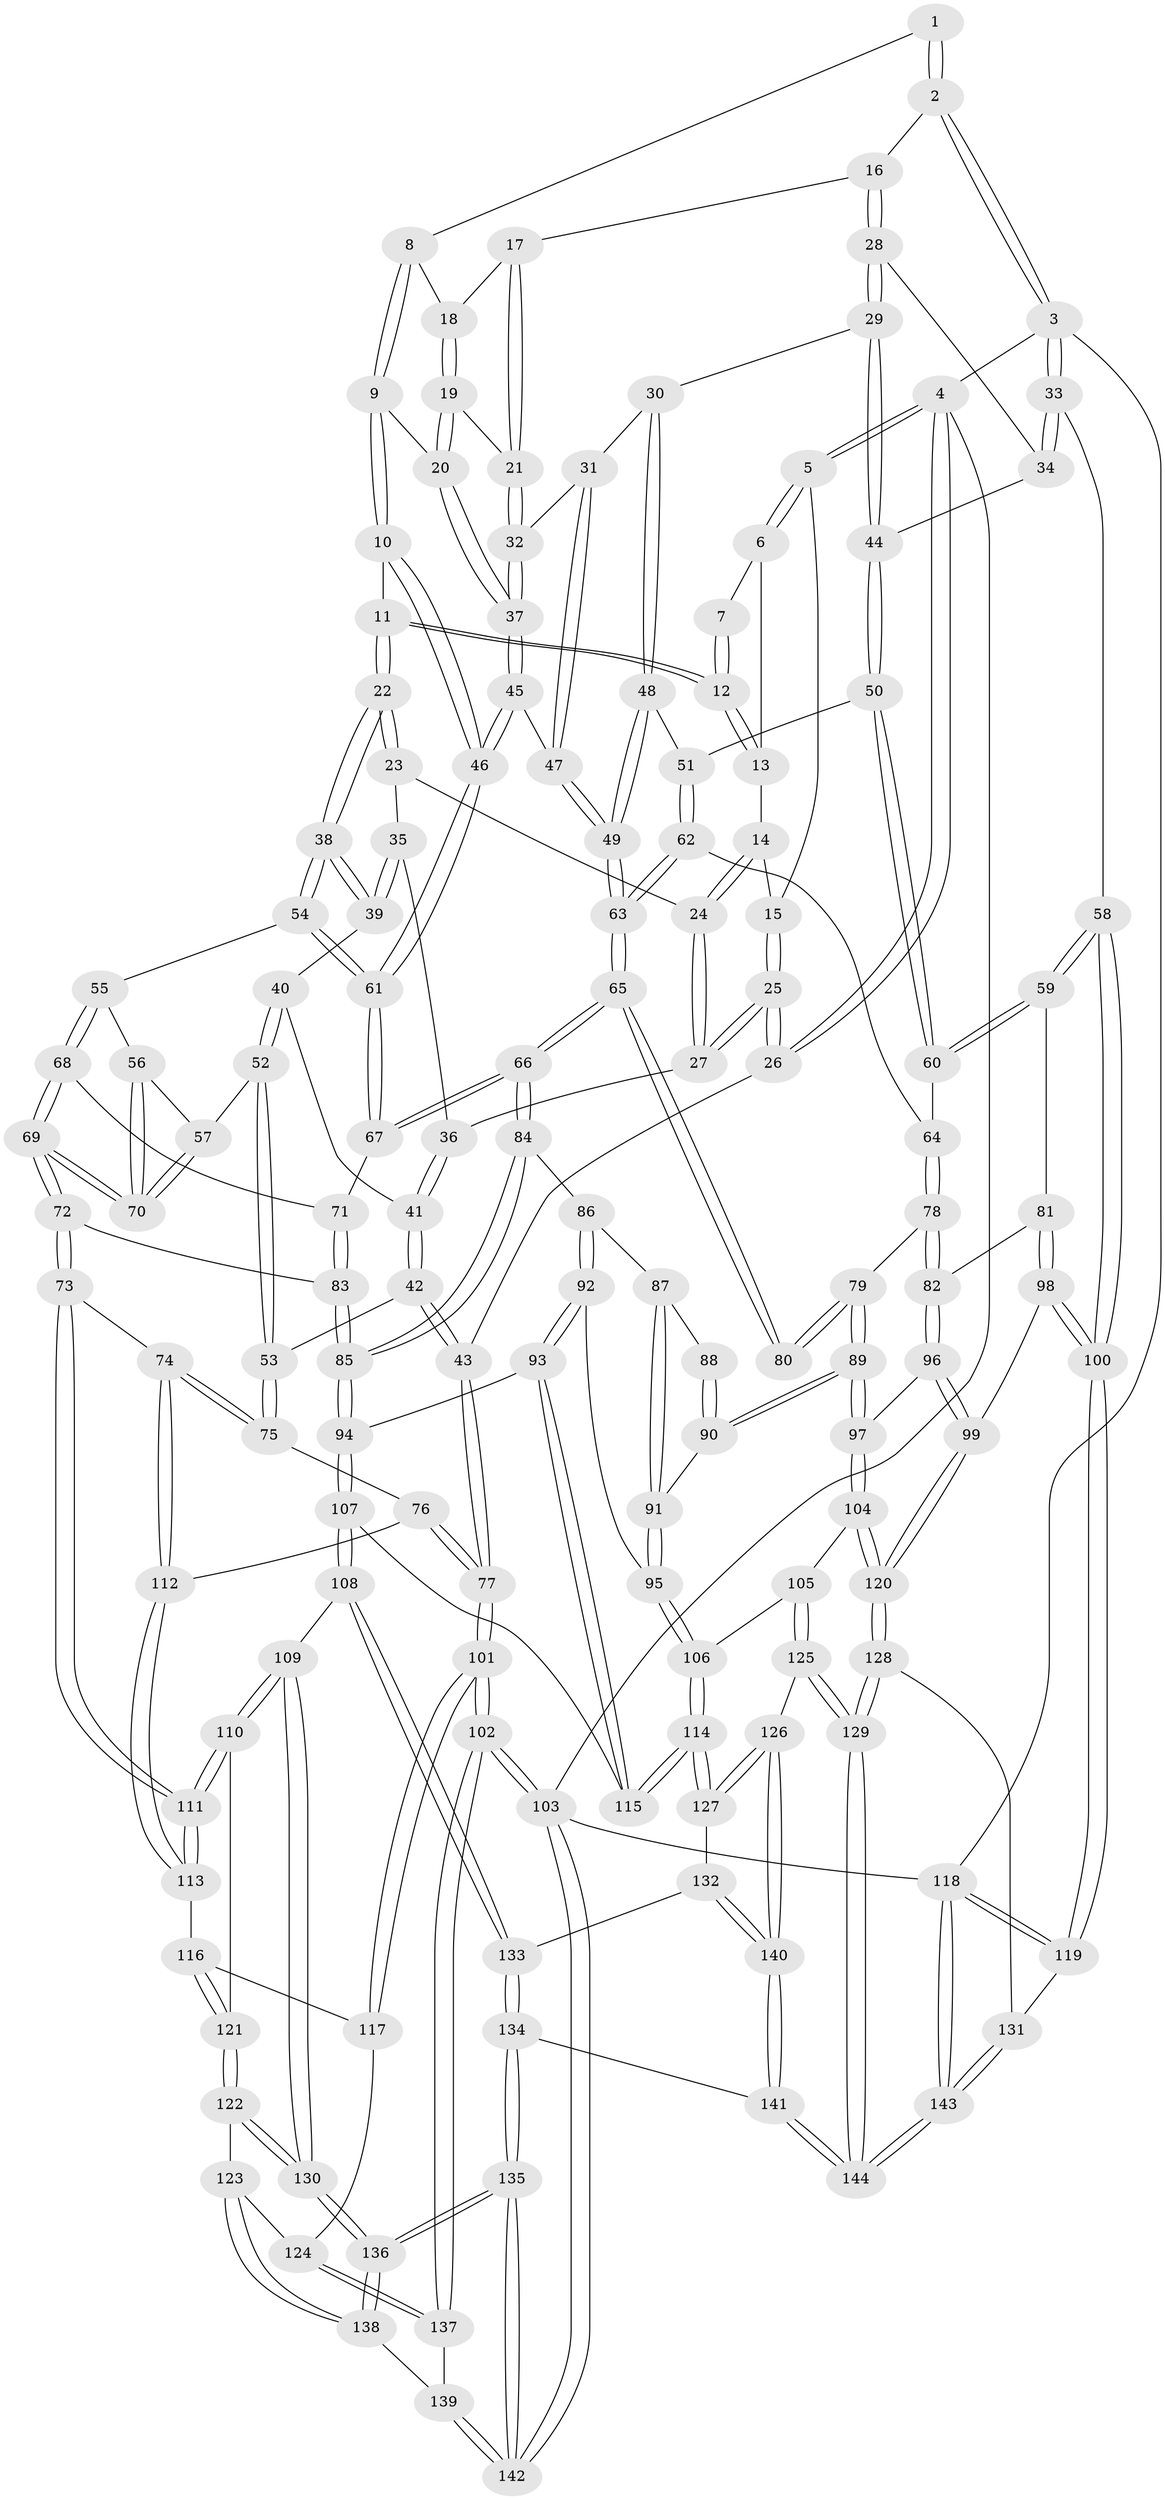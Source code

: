 // coarse degree distribution, {3: 0.41379310344827586, 4: 0.39655172413793105, 5: 0.10344827586206896, 2: 0.08620689655172414}
// Generated by graph-tools (version 1.1) at 2025/54/03/04/25 22:54:32]
// undirected, 144 vertices, 357 edges
graph export_dot {
  node [color=gray90,style=filled];
  1 [pos="+0.5376991718792345+0"];
  2 [pos="+0.8556640758578855+0"];
  3 [pos="+1+0"];
  4 [pos="+0+0"];
  5 [pos="+0+0"];
  6 [pos="+0+0"];
  7 [pos="+0.3569701232936649+0"];
  8 [pos="+0.5001301734347094+0.06473541345176703"];
  9 [pos="+0.4356802063362777+0.1704779263323645"];
  10 [pos="+0.41964936171847045+0.17895466599093177"];
  11 [pos="+0.3425025460153951+0.18962692596153682"];
  12 [pos="+0.31190766473078485+0.07839566927146188"];
  13 [pos="+0.1499233703246092+0.03973272443516189"];
  14 [pos="+0.1406120017986701+0.09729329304474117"];
  15 [pos="+0.09687396256095958+0.1204590861034052"];
  16 [pos="+0.8242699359823155+0"];
  17 [pos="+0.6952753111966028+0.03656425119528258"];
  18 [pos="+0.6075058258283886+0.10751011587386633"];
  19 [pos="+0.6052345719506734+0.12679424378550136"];
  20 [pos="+0.5618194750638731+0.19632462281953766"];
  21 [pos="+0.6665531011577086+0.17588205439240429"];
  22 [pos="+0.33576524098891314+0.19752707961392243"];
  23 [pos="+0.19150885413968693+0.15456165971708485"];
  24 [pos="+0.15879231094122156+0.12205059055624737"];
  25 [pos="+0+0.1917301255381636"];
  26 [pos="+0+0.24000224877525136"];
  27 [pos="+0.09441419751836484+0.20497243022171313"];
  28 [pos="+0.8289467151152516+0.07256269323785236"];
  29 [pos="+0.8115820813386759+0.19081580244692112"];
  30 [pos="+0.8110316492987876+0.1914016164863023"];
  31 [pos="+0.8042206431008865+0.19387513348360305"];
  32 [pos="+0.6709602192553771+0.19330716844356036"];
  33 [pos="+1+0.14661879493553634"];
  34 [pos="+1+0.21327240791887883"];
  35 [pos="+0.12164371699895049+0.21019902098362836"];
  36 [pos="+0.11613097329464936+0.2106847324946456"];
  37 [pos="+0.6161409980215802+0.24884654080572946"];
  38 [pos="+0.3303700070384509+0.21191321481176925"];
  39 [pos="+0.21081593772730234+0.2613820399383415"];
  40 [pos="+0.1976849301689813+0.27447322150147613"];
  41 [pos="+0.12944979815082638+0.26920815355146444"];
  42 [pos="+0.0452684097780875+0.36036264698411363"];
  43 [pos="+0+0.2942070625258194"];
  44 [pos="+0.9285923641303685+0.25983436809061794"];
  45 [pos="+0.6218104638855656+0.29396294735837364"];
  46 [pos="+0.540688891644563+0.35406613442954166"];
  47 [pos="+0.6732209474144788+0.3181473986062411"];
  48 [pos="+0.810135223485746+0.21890294861415965"];
  49 [pos="+0.7412980982738943+0.41142825501372715"];
  50 [pos="+0.9286140030622545+0.2939254099900192"];
  51 [pos="+0.8425799930206825+0.3440562451147414"];
  52 [pos="+0.1508190286163273+0.36381499246168736"];
  53 [pos="+0.10202396155334131+0.3846390903605898"];
  54 [pos="+0.3349911571437055+0.28543053261700435"];
  55 [pos="+0.33421495646452454+0.2906775460858543"];
  56 [pos="+0.2687426991657567+0.33722852684709376"];
  57 [pos="+0.1860549762547658+0.37165046291600495"];
  58 [pos="+1+0.43702196525821724"];
  59 [pos="+1+0.4382407593285088"];
  60 [pos="+0.9751354219480473+0.39547647156357535"];
  61 [pos="+0.5301318571184026+0.3790351149330519"];
  62 [pos="+0.8170289962796291+0.40930600969739017"];
  63 [pos="+0.7454031485344321+0.42138485074598214"];
  64 [pos="+0.8822541401579094+0.4321976396476515"];
  65 [pos="+0.7299920972360959+0.44937411715453324"];
  66 [pos="+0.5470716788191428+0.4658263641428864"];
  67 [pos="+0.5232807424932208+0.42872142887683024"];
  68 [pos="+0.34115770529642375+0.3378020956918254"];
  69 [pos="+0.2597596183848347+0.45514404600565267"];
  70 [pos="+0.2356061580830148+0.4157198540628422"];
  71 [pos="+0.404461948215464+0.4362939439762661"];
  72 [pos="+0.255892239568909+0.5278204959784096"];
  73 [pos="+0.23066551308583014+0.5398550179975"];
  74 [pos="+0.21839403882753694+0.5383706447501734"];
  75 [pos="+0.13118778823522498+0.4588929955619819"];
  76 [pos="+0.017924138951062034+0.5599578790385"];
  77 [pos="+0+0.5397830178808234"];
  78 [pos="+0.8910500257267463+0.49910105928164084"];
  79 [pos="+0.7665796667396555+0.5417207719139854"];
  80 [pos="+0.7305817637772358+0.4538249180996926"];
  81 [pos="+0.9342557513391225+0.556445424373409"];
  82 [pos="+0.9157081339453776+0.5565087576892837"];
  83 [pos="+0.338880872690075+0.5373629568828634"];
  84 [pos="+0.5439065016980483+0.4966082694397129"];
  85 [pos="+0.3985809109623854+0.6023845032907393"];
  86 [pos="+0.5574849557334274+0.5269854068197153"];
  87 [pos="+0.6401612857398495+0.5526108779037706"];
  88 [pos="+0.671749946589804+0.5360311055652363"];
  89 [pos="+0.7775541106852928+0.5956091676556117"];
  90 [pos="+0.6784570015935756+0.5908233611294667"];
  91 [pos="+0.6518748180252069+0.6031700693483233"];
  92 [pos="+0.5645649092375907+0.5806688538583994"];
  93 [pos="+0.527328335935723+0.6441321658247656"];
  94 [pos="+0.4031218023231788+0.6216090977455583"];
  95 [pos="+0.6354518547966446+0.624034901254482"];
  96 [pos="+0.8652281792354195+0.6096416770297742"];
  97 [pos="+0.7897558705365771+0.6172380253840802"];
  98 [pos="+1+0.7149653476904555"];
  99 [pos="+0.9664160671148132+0.7371554034953907"];
  100 [pos="+1+0.7182972070125696"];
  101 [pos="+0+0.6718875715670358"];
  102 [pos="+0+0.874573265945485"];
  103 [pos="+0+1"];
  104 [pos="+0.7500581858551627+0.7155268064115676"];
  105 [pos="+0.7337239747998768+0.7200632024723187"];
  106 [pos="+0.6538345883268182+0.7189816169265572"];
  107 [pos="+0.37602115620627025+0.7253636667240192"];
  108 [pos="+0.33678111280276907+0.7678934474895995"];
  109 [pos="+0.3084689894066188+0.7664276316566561"];
  110 [pos="+0.24855076914299284+0.7433582872030865"];
  111 [pos="+0.24000674690696688+0.7171176635061072"];
  112 [pos="+0.10759342406565536+0.6044707686217304"];
  113 [pos="+0.10801569110308017+0.6355232134860587"];
  114 [pos="+0.5821626671350977+0.7578403592169876"];
  115 [pos="+0.5775439126601456+0.7543267100006827"];
  116 [pos="+0.07394341369559844+0.7162363534690017"];
  117 [pos="+0.05057243047788925+0.7316643334967292"];
  118 [pos="+1+1"];
  119 [pos="+1+0.9045413031903919"];
  120 [pos="+0.8713614123128993+0.818076623923739"];
  121 [pos="+0.2319133398452461+0.7504489349293494"];
  122 [pos="+0.12365726710226811+0.8634058074670918"];
  123 [pos="+0.09161506685974037+0.8492835649738265"];
  124 [pos="+0.08989055442375633+0.848201116041124"];
  125 [pos="+0.6914573246786684+0.9457430289577825"];
  126 [pos="+0.6281932813945701+0.9062695855689059"];
  127 [pos="+0.5764171939482304+0.8076681877101173"];
  128 [pos="+0.8663617158399896+0.8889732438504039"];
  129 [pos="+0.7688868764416532+1"];
  130 [pos="+0.18573026951359925+1"];
  131 [pos="+0.9191747117011797+0.9017277117132183"];
  132 [pos="+0.4492818805649859+0.8721752178775256"];
  133 [pos="+0.3405450257023892+0.7747752500917745"];
  134 [pos="+0.30410929163592393+1"];
  135 [pos="+0.23475786982771343+1"];
  136 [pos="+0.2021503213977201+1"];
  137 [pos="+0+0.8868541625813553"];
  138 [pos="+0.034829346229058686+0.9408427372731507"];
  139 [pos="+0+0.9266971079933498"];
  140 [pos="+0.44806012837229536+1"];
  141 [pos="+0.3542940327442016+1"];
  142 [pos="+0.20734724193663992+1"];
  143 [pos="+1+1"];
  144 [pos="+0.7757473566208681+1"];
  1 -- 2;
  1 -- 2;
  1 -- 8;
  2 -- 3;
  2 -- 3;
  2 -- 16;
  3 -- 4;
  3 -- 33;
  3 -- 33;
  3 -- 118;
  4 -- 5;
  4 -- 5;
  4 -- 26;
  4 -- 26;
  4 -- 103;
  5 -- 6;
  5 -- 6;
  5 -- 15;
  6 -- 7;
  6 -- 13;
  7 -- 12;
  7 -- 12;
  8 -- 9;
  8 -- 9;
  8 -- 18;
  9 -- 10;
  9 -- 10;
  9 -- 20;
  10 -- 11;
  10 -- 46;
  10 -- 46;
  11 -- 12;
  11 -- 12;
  11 -- 22;
  11 -- 22;
  12 -- 13;
  12 -- 13;
  13 -- 14;
  14 -- 15;
  14 -- 24;
  14 -- 24;
  15 -- 25;
  15 -- 25;
  16 -- 17;
  16 -- 28;
  16 -- 28;
  17 -- 18;
  17 -- 21;
  17 -- 21;
  18 -- 19;
  18 -- 19;
  19 -- 20;
  19 -- 20;
  19 -- 21;
  20 -- 37;
  20 -- 37;
  21 -- 32;
  21 -- 32;
  22 -- 23;
  22 -- 23;
  22 -- 38;
  22 -- 38;
  23 -- 24;
  23 -- 35;
  24 -- 27;
  24 -- 27;
  25 -- 26;
  25 -- 26;
  25 -- 27;
  25 -- 27;
  26 -- 43;
  27 -- 36;
  28 -- 29;
  28 -- 29;
  28 -- 34;
  29 -- 30;
  29 -- 44;
  29 -- 44;
  30 -- 31;
  30 -- 48;
  30 -- 48;
  31 -- 32;
  31 -- 47;
  31 -- 47;
  32 -- 37;
  32 -- 37;
  33 -- 34;
  33 -- 34;
  33 -- 58;
  34 -- 44;
  35 -- 36;
  35 -- 39;
  35 -- 39;
  36 -- 41;
  36 -- 41;
  37 -- 45;
  37 -- 45;
  38 -- 39;
  38 -- 39;
  38 -- 54;
  38 -- 54;
  39 -- 40;
  40 -- 41;
  40 -- 52;
  40 -- 52;
  41 -- 42;
  41 -- 42;
  42 -- 43;
  42 -- 43;
  42 -- 53;
  43 -- 77;
  43 -- 77;
  44 -- 50;
  44 -- 50;
  45 -- 46;
  45 -- 46;
  45 -- 47;
  46 -- 61;
  46 -- 61;
  47 -- 49;
  47 -- 49;
  48 -- 49;
  48 -- 49;
  48 -- 51;
  49 -- 63;
  49 -- 63;
  50 -- 51;
  50 -- 60;
  50 -- 60;
  51 -- 62;
  51 -- 62;
  52 -- 53;
  52 -- 53;
  52 -- 57;
  53 -- 75;
  53 -- 75;
  54 -- 55;
  54 -- 61;
  54 -- 61;
  55 -- 56;
  55 -- 68;
  55 -- 68;
  56 -- 57;
  56 -- 70;
  56 -- 70;
  57 -- 70;
  57 -- 70;
  58 -- 59;
  58 -- 59;
  58 -- 100;
  58 -- 100;
  59 -- 60;
  59 -- 60;
  59 -- 81;
  60 -- 64;
  61 -- 67;
  61 -- 67;
  62 -- 63;
  62 -- 63;
  62 -- 64;
  63 -- 65;
  63 -- 65;
  64 -- 78;
  64 -- 78;
  65 -- 66;
  65 -- 66;
  65 -- 80;
  65 -- 80;
  66 -- 67;
  66 -- 67;
  66 -- 84;
  66 -- 84;
  67 -- 71;
  68 -- 69;
  68 -- 69;
  68 -- 71;
  69 -- 70;
  69 -- 70;
  69 -- 72;
  69 -- 72;
  71 -- 83;
  71 -- 83;
  72 -- 73;
  72 -- 73;
  72 -- 83;
  73 -- 74;
  73 -- 111;
  73 -- 111;
  74 -- 75;
  74 -- 75;
  74 -- 112;
  74 -- 112;
  75 -- 76;
  76 -- 77;
  76 -- 77;
  76 -- 112;
  77 -- 101;
  77 -- 101;
  78 -- 79;
  78 -- 82;
  78 -- 82;
  79 -- 80;
  79 -- 80;
  79 -- 89;
  79 -- 89;
  81 -- 82;
  81 -- 98;
  81 -- 98;
  82 -- 96;
  82 -- 96;
  83 -- 85;
  83 -- 85;
  84 -- 85;
  84 -- 85;
  84 -- 86;
  85 -- 94;
  85 -- 94;
  86 -- 87;
  86 -- 92;
  86 -- 92;
  87 -- 88;
  87 -- 91;
  87 -- 91;
  88 -- 90;
  88 -- 90;
  89 -- 90;
  89 -- 90;
  89 -- 97;
  89 -- 97;
  90 -- 91;
  91 -- 95;
  91 -- 95;
  92 -- 93;
  92 -- 93;
  92 -- 95;
  93 -- 94;
  93 -- 115;
  93 -- 115;
  94 -- 107;
  94 -- 107;
  95 -- 106;
  95 -- 106;
  96 -- 97;
  96 -- 99;
  96 -- 99;
  97 -- 104;
  97 -- 104;
  98 -- 99;
  98 -- 100;
  98 -- 100;
  99 -- 120;
  99 -- 120;
  100 -- 119;
  100 -- 119;
  101 -- 102;
  101 -- 102;
  101 -- 117;
  101 -- 117;
  102 -- 103;
  102 -- 103;
  102 -- 137;
  102 -- 137;
  103 -- 142;
  103 -- 142;
  103 -- 118;
  104 -- 105;
  104 -- 120;
  104 -- 120;
  105 -- 106;
  105 -- 125;
  105 -- 125;
  106 -- 114;
  106 -- 114;
  107 -- 108;
  107 -- 108;
  107 -- 115;
  108 -- 109;
  108 -- 133;
  108 -- 133;
  109 -- 110;
  109 -- 110;
  109 -- 130;
  109 -- 130;
  110 -- 111;
  110 -- 111;
  110 -- 121;
  111 -- 113;
  111 -- 113;
  112 -- 113;
  112 -- 113;
  113 -- 116;
  114 -- 115;
  114 -- 115;
  114 -- 127;
  114 -- 127;
  116 -- 117;
  116 -- 121;
  116 -- 121;
  117 -- 124;
  118 -- 119;
  118 -- 119;
  118 -- 143;
  118 -- 143;
  119 -- 131;
  120 -- 128;
  120 -- 128;
  121 -- 122;
  121 -- 122;
  122 -- 123;
  122 -- 130;
  122 -- 130;
  123 -- 124;
  123 -- 138;
  123 -- 138;
  124 -- 137;
  124 -- 137;
  125 -- 126;
  125 -- 129;
  125 -- 129;
  126 -- 127;
  126 -- 127;
  126 -- 140;
  126 -- 140;
  127 -- 132;
  128 -- 129;
  128 -- 129;
  128 -- 131;
  129 -- 144;
  129 -- 144;
  130 -- 136;
  130 -- 136;
  131 -- 143;
  131 -- 143;
  132 -- 133;
  132 -- 140;
  132 -- 140;
  133 -- 134;
  133 -- 134;
  134 -- 135;
  134 -- 135;
  134 -- 141;
  135 -- 136;
  135 -- 136;
  135 -- 142;
  135 -- 142;
  136 -- 138;
  136 -- 138;
  137 -- 139;
  138 -- 139;
  139 -- 142;
  139 -- 142;
  140 -- 141;
  140 -- 141;
  141 -- 144;
  141 -- 144;
  143 -- 144;
  143 -- 144;
}
